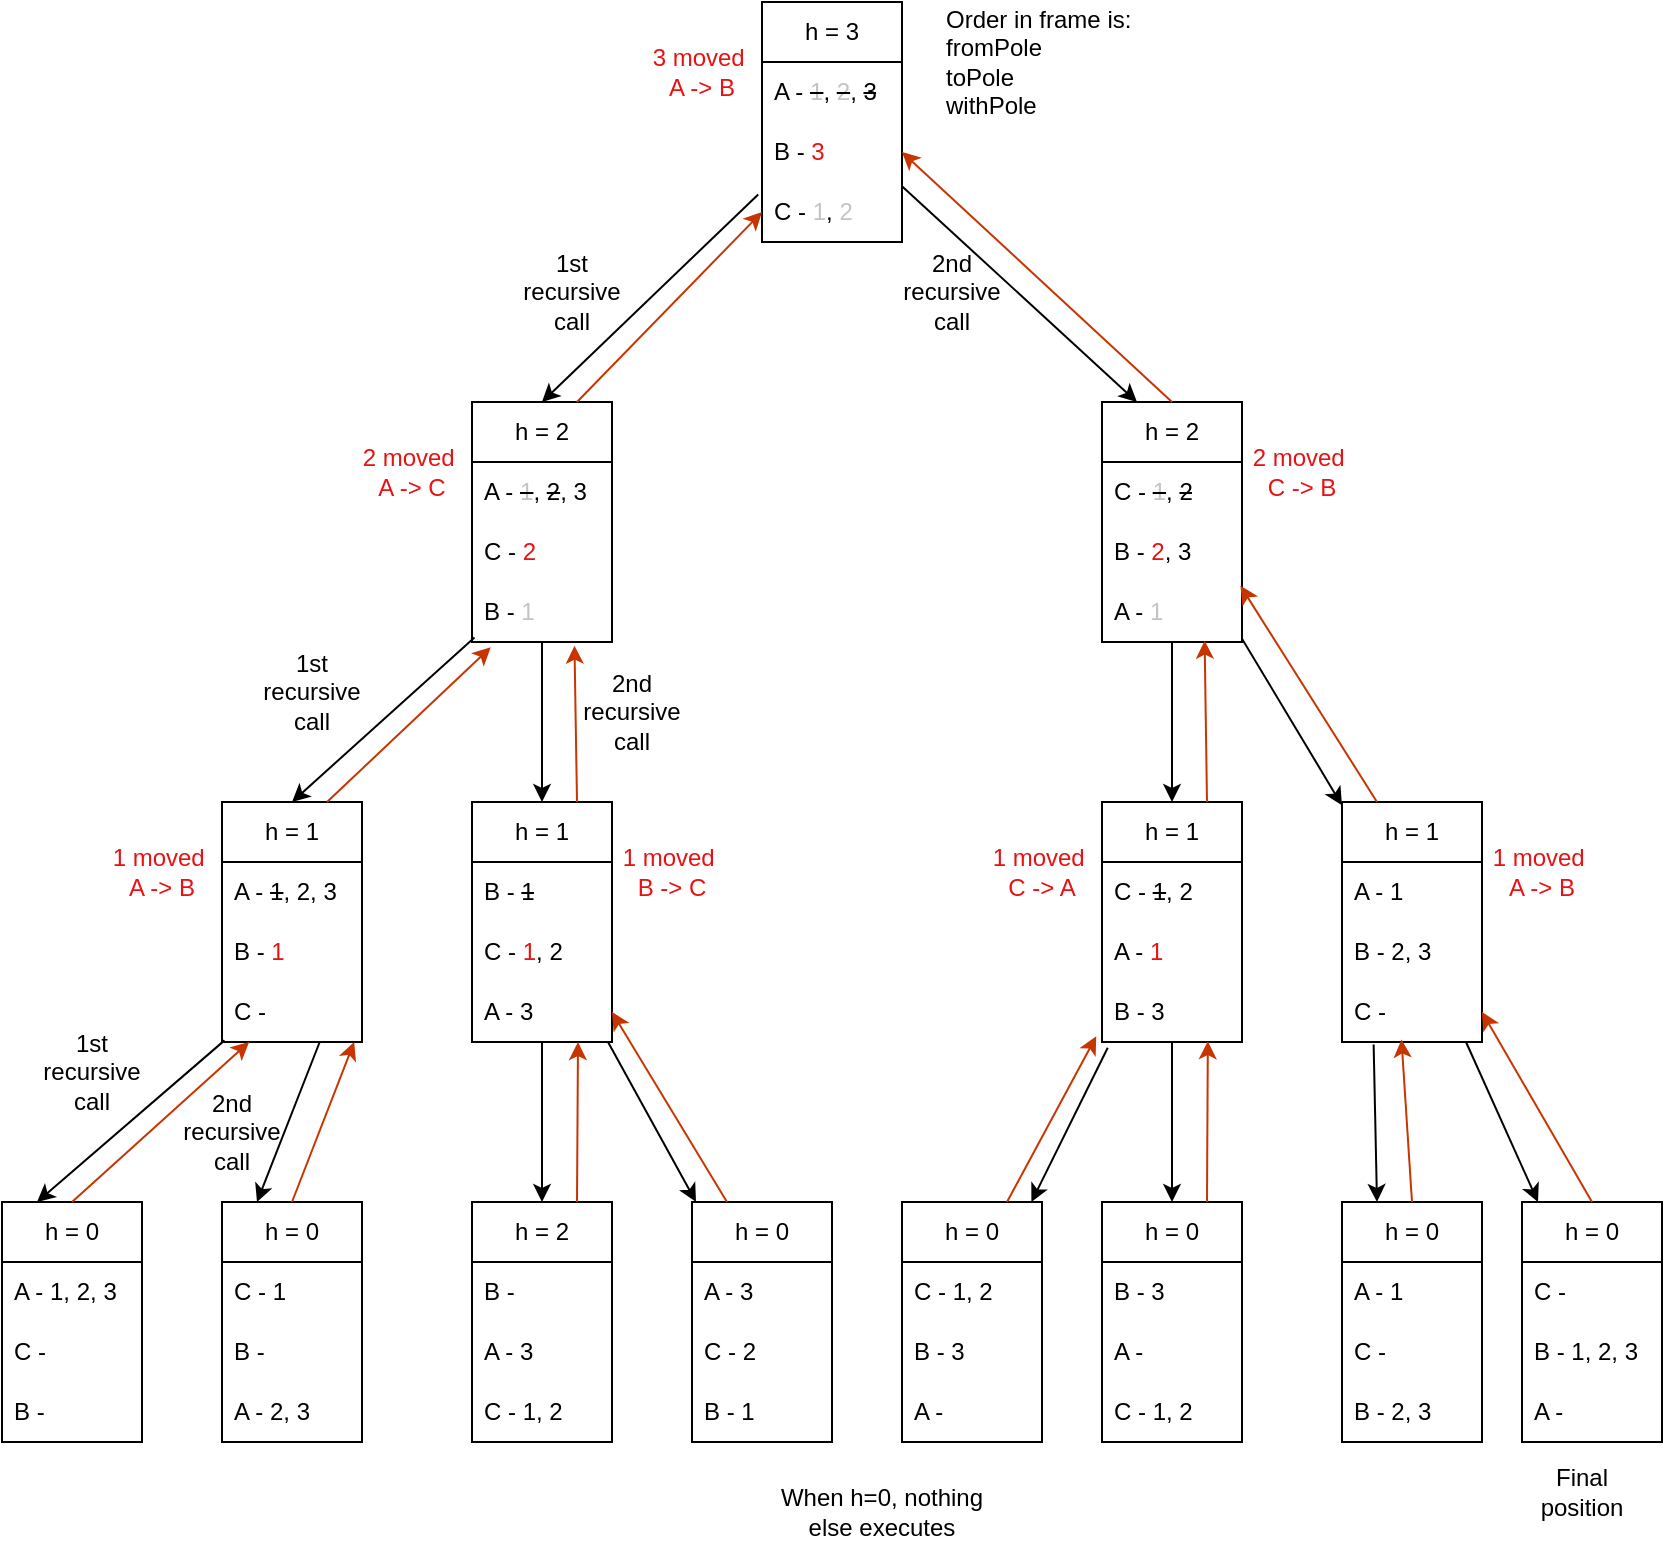 <mxfile>
    <diagram id="nG9erccGwj45zhFZ86Qq" name="Page-1">
        <mxGraphModel dx="1167" dy="241" grid="1" gridSize="10" guides="1" tooltips="1" connect="1" arrows="1" fold="1" page="1" pageScale="1" pageWidth="850" pageHeight="1100" math="0" shadow="0">
            <root>
                <mxCell id="0"/>
                <mxCell id="1" parent="0"/>
                <mxCell id="30" value="When h=0, nothing else executes" style="text;html=1;align=center;verticalAlign=middle;whiteSpace=wrap;rounded=0;" vertex="1" parent="1">
                    <mxGeometry x="390" y="780" width="120" height="30" as="geometry"/>
                </mxCell>
                <mxCell id="49" value="" style="edgeStyle=none;html=1;entryX=0.5;entryY=0;entryDx=0;entryDy=0;exitX=-0.027;exitY=0.207;exitDx=0;exitDy=0;exitPerimeter=0;" edge="1" parent="1" source="44" target="45">
                    <mxGeometry relative="1" as="geometry">
                        <mxPoint x="424.79" y="230.0" as="sourcePoint"/>
                        <mxPoint x="265" y="271.65" as="targetPoint"/>
                    </mxGeometry>
                </mxCell>
                <mxCell id="128" value="" style="edgeStyle=none;html=1;entryX=0.25;entryY=0;entryDx=0;entryDy=0;" edge="1" parent="1" source="41" target="124">
                    <mxGeometry relative="1" as="geometry"/>
                </mxCell>
                <mxCell id="41" value="h = 3" style="swimlane;fontStyle=0;childLayout=stackLayout;horizontal=1;startSize=30;horizontalStack=0;resizeParent=1;resizeParentMax=0;resizeLast=0;collapsible=1;marginBottom=0;whiteSpace=wrap;html=1;" vertex="1" parent="1">
                    <mxGeometry x="390" y="40" width="70" height="120" as="geometry"/>
                </mxCell>
                <mxCell id="42" value="A - &lt;strike&gt;&lt;font style=&quot;color: rgb(196, 196, 196);&quot;&gt;1&lt;/font&gt;&lt;/strike&gt;, &lt;strike&gt;&lt;font style=&quot;color: rgb(196, 196, 196);&quot;&gt;2&lt;/font&gt;&lt;/strike&gt;, &lt;strike&gt;3&lt;/strike&gt;" style="text;strokeColor=none;fillColor=none;align=left;verticalAlign=middle;spacingLeft=4;spacingRight=4;overflow=hidden;points=[[0,0.5],[1,0.5]];portConstraint=eastwest;rotatable=0;whiteSpace=wrap;html=1;" vertex="1" parent="41">
                    <mxGeometry y="30" width="70" height="30" as="geometry"/>
                </mxCell>
                <mxCell id="43" value="B - &lt;font style=&quot;color: rgb(232, 18, 18);&quot;&gt;3&lt;/font&gt;" style="text;strokeColor=none;fillColor=none;align=left;verticalAlign=middle;spacingLeft=4;spacingRight=4;overflow=hidden;points=[[0,0.5],[1,0.5]];portConstraint=eastwest;rotatable=0;whiteSpace=wrap;html=1;" vertex="1" parent="41">
                    <mxGeometry y="60" width="70" height="30" as="geometry"/>
                </mxCell>
                <mxCell id="44" value="C - &lt;font style=&quot;color: rgb(196, 196, 196);&quot;&gt;1&lt;/font&gt;, &lt;font style=&quot;color: rgb(196, 196, 196);&quot;&gt;2&lt;/font&gt;" style="text;strokeColor=none;fillColor=none;align=left;verticalAlign=middle;spacingLeft=4;spacingRight=4;overflow=hidden;points=[[0,0.5],[1,0.5]];portConstraint=eastwest;rotatable=0;whiteSpace=wrap;html=1;" vertex="1" parent="41">
                    <mxGeometry y="90" width="70" height="30" as="geometry"/>
                </mxCell>
                <mxCell id="55" value="" style="edgeStyle=none;html=1;exitX=0.018;exitY=0.925;exitDx=0;exitDy=0;entryX=0.5;entryY=0;entryDx=0;entryDy=0;exitPerimeter=0;" edge="1" parent="1" source="48" target="51">
                    <mxGeometry relative="1" as="geometry">
                        <mxPoint x="170" y="370" as="targetPoint"/>
                    </mxGeometry>
                </mxCell>
                <mxCell id="80" value="" style="edgeStyle=none;html=1;" edge="1" parent="1" source="45" target="76">
                    <mxGeometry relative="1" as="geometry"/>
                </mxCell>
                <mxCell id="45" value="h = 2" style="swimlane;fontStyle=0;childLayout=stackLayout;horizontal=1;startSize=30;horizontalStack=0;resizeParent=1;resizeParentMax=0;resizeLast=0;collapsible=1;marginBottom=0;whiteSpace=wrap;html=1;" vertex="1" parent="1">
                    <mxGeometry x="245" y="240" width="70" height="120" as="geometry"/>
                </mxCell>
                <mxCell id="46" value="A - &lt;strike&gt;&lt;font style=&quot;color: rgb(196, 196, 196);&quot;&gt;1&lt;/font&gt;&lt;/strike&gt;, &lt;strike&gt;2&lt;/strike&gt;, 3" style="text;strokeColor=none;fillColor=none;align=left;verticalAlign=middle;spacingLeft=4;spacingRight=4;overflow=hidden;points=[[0,0.5],[1,0.5]];portConstraint=eastwest;rotatable=0;whiteSpace=wrap;html=1;" vertex="1" parent="45">
                    <mxGeometry y="30" width="70" height="30" as="geometry"/>
                </mxCell>
                <mxCell id="47" value="C -&amp;nbsp;&lt;span style=&quot;color: rgb(232, 18, 18);&quot;&gt;2&lt;/span&gt;" style="text;strokeColor=none;fillColor=none;align=left;verticalAlign=middle;spacingLeft=4;spacingRight=4;overflow=hidden;points=[[0,0.5],[1,0.5]];portConstraint=eastwest;rotatable=0;whiteSpace=wrap;html=1;" vertex="1" parent="45">
                    <mxGeometry y="60" width="70" height="30" as="geometry"/>
                </mxCell>
                <mxCell id="48" value="B -&amp;nbsp;&lt;font style=&quot;color: rgb(232, 18, 18);&quot;&gt;&lt;span style=&quot;color: rgb(196, 196, 196);&quot;&gt;1&lt;/span&gt;&lt;/font&gt;" style="text;strokeColor=none;fillColor=none;align=left;verticalAlign=middle;spacingLeft=4;spacingRight=4;overflow=hidden;points=[[0,0.5],[1,0.5]];portConstraint=eastwest;rotatable=0;whiteSpace=wrap;html=1;" vertex="1" parent="45">
                    <mxGeometry y="90" width="70" height="30" as="geometry"/>
                </mxCell>
                <mxCell id="50" value="Order in frame is:&lt;br&gt;fromPole&lt;br&gt;toPole&lt;br&gt;withPole" style="text;html=1;align=left;verticalAlign=middle;whiteSpace=wrap;rounded=0;" vertex="1" parent="1">
                    <mxGeometry x="480" y="40" width="100" height="60" as="geometry"/>
                </mxCell>
                <mxCell id="60" value="" style="edgeStyle=none;html=1;entryX=0.25;entryY=0;entryDx=0;entryDy=0;exitX=0.018;exitY=0.973;exitDx=0;exitDy=0;exitPerimeter=0;" edge="1" parent="1" source="54" target="56">
                    <mxGeometry relative="1" as="geometry">
                        <mxPoint x="790" y="455" as="sourcePoint"/>
                        <mxPoint x="820" y="490" as="targetPoint"/>
                    </mxGeometry>
                </mxCell>
                <mxCell id="69" value="" style="edgeStyle=none;html=1;entryX=0.25;entryY=0;entryDx=0;entryDy=0;exitX=0.698;exitY=1;exitDx=0;exitDy=0;exitPerimeter=0;" edge="1" parent="1" source="54" target="65">
                    <mxGeometry relative="1" as="geometry">
                        <mxPoint x="140" y="490" as="sourcePoint"/>
                        <mxPoint x="680" y="540" as="targetPoint"/>
                    </mxGeometry>
                </mxCell>
                <mxCell id="51" value="h = 1" style="swimlane;fontStyle=0;childLayout=stackLayout;horizontal=1;startSize=30;horizontalStack=0;resizeParent=1;resizeParentMax=0;resizeLast=0;collapsible=1;marginBottom=0;whiteSpace=wrap;html=1;" vertex="1" parent="1">
                    <mxGeometry x="120" y="440" width="70" height="120" as="geometry"/>
                </mxCell>
                <mxCell id="52" value="A - &lt;strike&gt;&lt;font style=&quot;color: rgb(0, 0, 0);&quot;&gt;1&lt;/font&gt;&lt;/strike&gt;, 2, 3" style="text;strokeColor=none;fillColor=none;align=left;verticalAlign=middle;spacingLeft=4;spacingRight=4;overflow=hidden;points=[[0,0.5],[1,0.5]];portConstraint=eastwest;rotatable=0;whiteSpace=wrap;html=1;" vertex="1" parent="51">
                    <mxGeometry y="30" width="70" height="30" as="geometry"/>
                </mxCell>
                <mxCell id="53" value="B -&lt;font style=&quot;color: rgb(232, 18, 18);&quot;&gt; 1&lt;/font&gt;" style="text;strokeColor=none;fillColor=none;align=left;verticalAlign=middle;spacingLeft=4;spacingRight=4;overflow=hidden;points=[[0,0.5],[1,0.5]];portConstraint=eastwest;rotatable=0;whiteSpace=wrap;html=1;" vertex="1" parent="51">
                    <mxGeometry y="60" width="70" height="30" as="geometry"/>
                </mxCell>
                <mxCell id="54" value="C -&amp;nbsp;" style="text;strokeColor=none;fillColor=none;align=left;verticalAlign=middle;spacingLeft=4;spacingRight=4;overflow=hidden;points=[[0,0.5],[1,0.5]];portConstraint=eastwest;rotatable=0;whiteSpace=wrap;html=1;" vertex="1" parent="51">
                    <mxGeometry y="90" width="70" height="30" as="geometry"/>
                </mxCell>
                <mxCell id="56" value="h = 0" style="swimlane;fontStyle=0;childLayout=stackLayout;horizontal=1;startSize=30;horizontalStack=0;resizeParent=1;resizeParentMax=0;resizeLast=0;collapsible=1;marginBottom=0;whiteSpace=wrap;html=1;" vertex="1" parent="1">
                    <mxGeometry x="10" y="640" width="70" height="120" as="geometry"/>
                </mxCell>
                <mxCell id="57" value="A - 1, 2, 3" style="text;strokeColor=none;fillColor=none;align=left;verticalAlign=middle;spacingLeft=4;spacingRight=4;overflow=hidden;points=[[0,0.5],[1,0.5]];portConstraint=eastwest;rotatable=0;whiteSpace=wrap;html=1;" vertex="1" parent="56">
                    <mxGeometry y="30" width="70" height="30" as="geometry"/>
                </mxCell>
                <mxCell id="58" value="C -&amp;nbsp;" style="text;strokeColor=none;fillColor=none;align=left;verticalAlign=middle;spacingLeft=4;spacingRight=4;overflow=hidden;points=[[0,0.5],[1,0.5]];portConstraint=eastwest;rotatable=0;whiteSpace=wrap;html=1;" vertex="1" parent="56">
                    <mxGeometry y="60" width="70" height="30" as="geometry"/>
                </mxCell>
                <mxCell id="59" value="B -&amp;nbsp;" style="text;strokeColor=none;fillColor=none;align=left;verticalAlign=middle;spacingLeft=4;spacingRight=4;overflow=hidden;points=[[0,0.5],[1,0.5]];portConstraint=eastwest;rotatable=0;whiteSpace=wrap;html=1;" vertex="1" parent="56">
                    <mxGeometry y="90" width="70" height="30" as="geometry"/>
                </mxCell>
                <mxCell id="61" value="" style="endArrow=classic;html=1;exitX=0.5;exitY=0;exitDx=0;exitDy=0;entryX=0.194;entryY=1;entryDx=0;entryDy=0;fillColor=#fa6800;strokeColor=#C73500;entryPerimeter=0;" edge="1" parent="1" source="56" target="54">
                    <mxGeometry width="50" height="50" relative="1" as="geometry">
                        <mxPoint x="600" y="510" as="sourcePoint"/>
                        <mxPoint x="650" y="460" as="targetPoint"/>
                    </mxGeometry>
                </mxCell>
                <mxCell id="63" value="1st recursive call" style="text;html=1;align=center;verticalAlign=middle;whiteSpace=wrap;rounded=0;" vertex="1" parent="1">
                    <mxGeometry x="20" y="560" width="70" height="30" as="geometry"/>
                </mxCell>
                <mxCell id="65" value="h = 0" style="swimlane;fontStyle=0;childLayout=stackLayout;horizontal=1;startSize=30;horizontalStack=0;resizeParent=1;resizeParentMax=0;resizeLast=0;collapsible=1;marginBottom=0;whiteSpace=wrap;html=1;" vertex="1" parent="1">
                    <mxGeometry x="120" y="640" width="70" height="120" as="geometry"/>
                </mxCell>
                <mxCell id="66" value="&lt;span style=&quot;color: rgb(0, 0, 0);&quot;&gt;C - 1&lt;/span&gt;" style="text;strokeColor=none;fillColor=none;align=left;verticalAlign=middle;spacingLeft=4;spacingRight=4;overflow=hidden;points=[[0,0.5],[1,0.5]];portConstraint=eastwest;rotatable=0;whiteSpace=wrap;html=1;" vertex="1" parent="65">
                    <mxGeometry y="30" width="70" height="30" as="geometry"/>
                </mxCell>
                <mxCell id="67" value="B -&amp;nbsp;" style="text;strokeColor=none;fillColor=none;align=left;verticalAlign=middle;spacingLeft=4;spacingRight=4;overflow=hidden;points=[[0,0.5],[1,0.5]];portConstraint=eastwest;rotatable=0;whiteSpace=wrap;html=1;" vertex="1" parent="65">
                    <mxGeometry y="60" width="70" height="30" as="geometry"/>
                </mxCell>
                <mxCell id="68" value="&lt;span style=&quot;color: rgb(0, 0, 0);&quot;&gt;A - 2, 3&lt;/span&gt;" style="text;strokeColor=none;fillColor=none;align=left;verticalAlign=middle;spacingLeft=4;spacingRight=4;overflow=hidden;points=[[0,0.5],[1,0.5]];portConstraint=eastwest;rotatable=0;whiteSpace=wrap;html=1;" vertex="1" parent="65">
                    <mxGeometry y="90" width="70" height="30" as="geometry"/>
                </mxCell>
                <mxCell id="70" value="2nd recursive call" style="text;html=1;align=center;verticalAlign=middle;whiteSpace=wrap;rounded=0;" vertex="1" parent="1">
                    <mxGeometry x="90" y="590" width="70" height="30" as="geometry"/>
                </mxCell>
                <mxCell id="73" value="" style="endArrow=classic;html=1;exitX=0.5;exitY=0;exitDx=0;exitDy=0;fillColor=#fa6800;strokeColor=#C73500;entryX=0.944;entryY=1;entryDx=0;entryDy=0;entryPerimeter=0;" edge="1" parent="1" source="65" target="54">
                    <mxGeometry width="50" height="50" relative="1" as="geometry">
                        <mxPoint x="705" y="540" as="sourcePoint"/>
                        <mxPoint x="685" y="490" as="targetPoint"/>
                    </mxGeometry>
                </mxCell>
                <mxCell id="88" value="" style="edgeStyle=none;html=1;" edge="1" parent="1" source="76" target="84">
                    <mxGeometry relative="1" as="geometry"/>
                </mxCell>
                <mxCell id="96" value="" style="edgeStyle=none;html=1;" edge="1" parent="1" source="76" target="92">
                    <mxGeometry relative="1" as="geometry"/>
                </mxCell>
                <mxCell id="76" value="h = 1" style="swimlane;fontStyle=0;childLayout=stackLayout;horizontal=1;startSize=30;horizontalStack=0;resizeParent=1;resizeParentMax=0;resizeLast=0;collapsible=1;marginBottom=0;whiteSpace=wrap;html=1;" vertex="1" parent="1">
                    <mxGeometry x="245" y="440" width="70" height="120" as="geometry"/>
                </mxCell>
                <mxCell id="77" value="B - &lt;strike&gt;1&lt;/strike&gt;" style="text;strokeColor=none;fillColor=none;align=left;verticalAlign=middle;spacingLeft=4;spacingRight=4;overflow=hidden;points=[[0,0.5],[1,0.5]];portConstraint=eastwest;rotatable=0;whiteSpace=wrap;html=1;" vertex="1" parent="76">
                    <mxGeometry y="30" width="70" height="30" as="geometry"/>
                </mxCell>
                <mxCell id="78" value="C - &lt;font style=&quot;color: rgb(232, 18, 18);&quot;&gt;1&lt;/font&gt;, 2" style="text;strokeColor=none;fillColor=none;align=left;verticalAlign=middle;spacingLeft=4;spacingRight=4;overflow=hidden;points=[[0,0.5],[1,0.5]];portConstraint=eastwest;rotatable=0;whiteSpace=wrap;html=1;" vertex="1" parent="76">
                    <mxGeometry y="60" width="70" height="30" as="geometry"/>
                </mxCell>
                <mxCell id="79" value="A - 3" style="text;strokeColor=none;fillColor=none;align=left;verticalAlign=middle;spacingLeft=4;spacingRight=4;overflow=hidden;points=[[0,0.5],[1,0.5]];portConstraint=eastwest;rotatable=0;whiteSpace=wrap;html=1;" vertex="1" parent="76">
                    <mxGeometry y="90" width="70" height="30" as="geometry"/>
                </mxCell>
                <mxCell id="82" value="" style="endArrow=classic;html=1;exitX=0.75;exitY=0;exitDx=0;exitDy=0;fillColor=#fa6800;strokeColor=#C73500;entryX=0.134;entryY=1.089;entryDx=0;entryDy=0;entryPerimeter=0;" edge="1" parent="1" source="51" target="48">
                    <mxGeometry width="50" height="50" relative="1" as="geometry">
                        <mxPoint x="164.55" y="410" as="sourcePoint"/>
                        <mxPoint x="225.44" y="343.75" as="targetPoint"/>
                    </mxGeometry>
                </mxCell>
                <mxCell id="83" value="2 moved&amp;nbsp; A -&amp;gt; C" style="text;html=1;align=center;verticalAlign=middle;whiteSpace=wrap;rounded=0;fontColor=light-dark(#E81212,#EDEDED);" vertex="1" parent="1">
                    <mxGeometry x="185" y="260" width="60" height="30" as="geometry"/>
                </mxCell>
                <mxCell id="84" value="h = 0" style="swimlane;fontStyle=0;childLayout=stackLayout;horizontal=1;startSize=30;horizontalStack=0;resizeParent=1;resizeParentMax=0;resizeLast=0;collapsible=1;marginBottom=0;whiteSpace=wrap;html=1;" vertex="1" parent="1">
                    <mxGeometry x="355" y="640" width="70" height="120" as="geometry"/>
                </mxCell>
                <mxCell id="85" value="&lt;span style=&quot;color: rgb(0, 0, 0);&quot;&gt;A - 3&lt;/span&gt;" style="text;strokeColor=none;fillColor=none;align=left;verticalAlign=middle;spacingLeft=4;spacingRight=4;overflow=hidden;points=[[0,0.5],[1,0.5]];portConstraint=eastwest;rotatable=0;whiteSpace=wrap;html=1;" vertex="1" parent="84">
                    <mxGeometry y="30" width="70" height="30" as="geometry"/>
                </mxCell>
                <mxCell id="86" value="C - 2" style="text;strokeColor=none;fillColor=none;align=left;verticalAlign=middle;spacingLeft=4;spacingRight=4;overflow=hidden;points=[[0,0.5],[1,0.5]];portConstraint=eastwest;rotatable=0;whiteSpace=wrap;html=1;" vertex="1" parent="84">
                    <mxGeometry y="60" width="70" height="30" as="geometry"/>
                </mxCell>
                <mxCell id="87" value="B - 1" style="text;strokeColor=none;fillColor=none;align=left;verticalAlign=middle;spacingLeft=4;spacingRight=4;overflow=hidden;points=[[0,0.5],[1,0.5]];portConstraint=eastwest;rotatable=0;whiteSpace=wrap;html=1;" vertex="1" parent="84">
                    <mxGeometry y="90" width="70" height="30" as="geometry"/>
                </mxCell>
                <mxCell id="89" value="" style="endArrow=classic;html=1;fillColor=#fa6800;strokeColor=#C73500;exitX=0.25;exitY=0;exitDx=0;exitDy=0;entryX=1;entryY=0.5;entryDx=0;entryDy=0;" edge="1" parent="1" source="84" target="79">
                    <mxGeometry width="50" height="50" relative="1" as="geometry">
                        <mxPoint x="580" y="540" as="sourcePoint"/>
                        <mxPoint x="373" y="550" as="targetPoint"/>
                    </mxGeometry>
                </mxCell>
                <mxCell id="92" value="h = 2" style="swimlane;fontStyle=0;childLayout=stackLayout;horizontal=1;startSize=30;horizontalStack=0;resizeParent=1;resizeParentMax=0;resizeLast=0;collapsible=1;marginBottom=0;whiteSpace=wrap;html=1;" vertex="1" parent="1">
                    <mxGeometry x="245" y="640" width="70" height="120" as="geometry"/>
                </mxCell>
                <mxCell id="93" value="B -&amp;nbsp;" style="text;strokeColor=none;fillColor=none;align=left;verticalAlign=middle;spacingLeft=4;spacingRight=4;overflow=hidden;points=[[0,0.5],[1,0.5]];portConstraint=eastwest;rotatable=0;whiteSpace=wrap;html=1;" vertex="1" parent="92">
                    <mxGeometry y="30" width="70" height="30" as="geometry"/>
                </mxCell>
                <mxCell id="94" value="&lt;span style=&quot;color: rgb(0, 0, 0);&quot;&gt;A -&lt;/span&gt;&lt;span style=&quot;color: rgb(0, 0, 0);&quot;&gt;&amp;nbsp;3&lt;/span&gt;" style="text;strokeColor=none;fillColor=none;align=left;verticalAlign=middle;spacingLeft=4;spacingRight=4;overflow=hidden;points=[[0,0.5],[1,0.5]];portConstraint=eastwest;rotatable=0;whiteSpace=wrap;html=1;" vertex="1" parent="92">
                    <mxGeometry y="60" width="70" height="30" as="geometry"/>
                </mxCell>
                <mxCell id="95" value="C - 1, 2" style="text;strokeColor=none;fillColor=none;align=left;verticalAlign=middle;spacingLeft=4;spacingRight=4;overflow=hidden;points=[[0,0.5],[1,0.5]];portConstraint=eastwest;rotatable=0;whiteSpace=wrap;html=1;" vertex="1" parent="92">
                    <mxGeometry y="90" width="70" height="30" as="geometry"/>
                </mxCell>
                <mxCell id="97" value="" style="endArrow=classic;html=1;fillColor=#fa6800;strokeColor=#C73500;exitX=0.75;exitY=0;exitDx=0;exitDy=0;" edge="1" parent="1" source="92">
                    <mxGeometry width="50" height="50" relative="1" as="geometry">
                        <mxPoint x="590" y="550" as="sourcePoint"/>
                        <mxPoint x="298" y="560" as="targetPoint"/>
                    </mxGeometry>
                </mxCell>
                <mxCell id="98" value="" style="endArrow=classic;html=1;exitX=0.75;exitY=0;exitDx=0;exitDy=0;fillColor=#fa6800;strokeColor=#C73500;entryX=0;entryY=0.5;entryDx=0;entryDy=0;" edge="1" parent="1" source="45" target="44">
                    <mxGeometry width="50" height="50" relative="1" as="geometry">
                        <mxPoint x="400" y="243.04" as="sourcePoint"/>
                        <mxPoint x="523.55" y="180.0" as="targetPoint"/>
                    </mxGeometry>
                </mxCell>
                <mxCell id="104" value="1 moved&amp;nbsp; B -&amp;gt; C" style="text;html=1;align=center;verticalAlign=middle;whiteSpace=wrap;rounded=0;fontColor=light-dark(#E81212,#EDEDED);" vertex="1" parent="1">
                    <mxGeometry x="315" y="460" width="60" height="30" as="geometry"/>
                </mxCell>
                <mxCell id="105" value="1 moved&amp;nbsp; A -&amp;gt; B" style="text;html=1;align=center;verticalAlign=middle;whiteSpace=wrap;rounded=0;fontColor=light-dark(#E81212,#EDEDED);" vertex="1" parent="1">
                    <mxGeometry x="60" y="460" width="60" height="30" as="geometry"/>
                </mxCell>
                <mxCell id="112" value="3 moved&amp;nbsp; A -&amp;gt; B" style="text;html=1;align=center;verticalAlign=middle;whiteSpace=wrap;rounded=0;fontColor=light-dark(#E81212,#EDEDED);" vertex="1" parent="1">
                    <mxGeometry x="330" y="60" width="60" height="30" as="geometry"/>
                </mxCell>
                <mxCell id="117" value="" style="endArrow=classic;html=1;exitX=0.75;exitY=0;exitDx=0;exitDy=0;fillColor=#fa6800;strokeColor=#C73500;entryX=0.732;entryY=1.062;entryDx=0;entryDy=0;entryPerimeter=0;" edge="1" parent="1" source="76" target="48">
                    <mxGeometry width="50" height="50" relative="1" as="geometry">
                        <mxPoint x="250" y="450" as="sourcePoint"/>
                        <mxPoint x="278" y="368" as="targetPoint"/>
                    </mxGeometry>
                </mxCell>
                <mxCell id="133" value="" style="edgeStyle=none;html=1;" edge="1" parent="1" source="124" target="129">
                    <mxGeometry relative="1" as="geometry"/>
                </mxCell>
                <mxCell id="162" value="" style="edgeStyle=none;html=1;" edge="1" parent="1" source="124" target="158">
                    <mxGeometry relative="1" as="geometry"/>
                </mxCell>
                <mxCell id="124" value="h = 2" style="swimlane;fontStyle=0;childLayout=stackLayout;horizontal=1;startSize=30;horizontalStack=0;resizeParent=1;resizeParentMax=0;resizeLast=0;collapsible=1;marginBottom=0;whiteSpace=wrap;html=1;" vertex="1" parent="1">
                    <mxGeometry x="560" y="240" width="70" height="120" as="geometry"/>
                </mxCell>
                <mxCell id="125" value="C - &lt;strike&gt;&lt;font style=&quot;color: rgb(196, 196, 196);&quot;&gt;1&lt;/font&gt;&lt;/strike&gt;, &lt;strike&gt;2&lt;/strike&gt;" style="text;strokeColor=none;fillColor=none;align=left;verticalAlign=middle;spacingLeft=4;spacingRight=4;overflow=hidden;points=[[0,0.5],[1,0.5]];portConstraint=eastwest;rotatable=0;whiteSpace=wrap;html=1;" vertex="1" parent="124">
                    <mxGeometry y="30" width="70" height="30" as="geometry"/>
                </mxCell>
                <mxCell id="126" value="B - &lt;font style=&quot;color: rgb(232, 18, 18);&quot;&gt;2&lt;/font&gt;, 3" style="text;strokeColor=none;fillColor=none;align=left;verticalAlign=middle;spacingLeft=4;spacingRight=4;overflow=hidden;points=[[0,0.5],[1,0.5]];portConstraint=eastwest;rotatable=0;whiteSpace=wrap;html=1;" vertex="1" parent="124">
                    <mxGeometry y="60" width="70" height="30" as="geometry"/>
                </mxCell>
                <mxCell id="127" value="A - &lt;font style=&quot;color: rgb(196, 196, 196);&quot;&gt;1&lt;/font&gt;" style="text;strokeColor=none;fillColor=none;align=left;verticalAlign=middle;spacingLeft=4;spacingRight=4;overflow=hidden;points=[[0,0.5],[1,0.5]];portConstraint=eastwest;rotatable=0;whiteSpace=wrap;html=1;" vertex="1" parent="124">
                    <mxGeometry y="90" width="70" height="30" as="geometry"/>
                </mxCell>
                <mxCell id="145" value="" style="edgeStyle=none;html=1;exitX=0.041;exitY=1.096;exitDx=0;exitDy=0;exitPerimeter=0;" edge="1" parent="1" source="132" target="141">
                    <mxGeometry relative="1" as="geometry">
                        <mxPoint x="495" y="560" as="sourcePoint"/>
                    </mxGeometry>
                </mxCell>
                <mxCell id="151" value="" style="edgeStyle=none;html=1;" edge="1" parent="1" source="129" target="147">
                    <mxGeometry relative="1" as="geometry"/>
                </mxCell>
                <mxCell id="129" value="h = 1" style="swimlane;fontStyle=0;childLayout=stackLayout;horizontal=1;startSize=30;horizontalStack=0;resizeParent=1;resizeParentMax=0;resizeLast=0;collapsible=1;marginBottom=0;whiteSpace=wrap;html=1;" vertex="1" parent="1">
                    <mxGeometry x="560" y="440" width="70" height="120" as="geometry"/>
                </mxCell>
                <mxCell id="130" value="&lt;span style=&quot;color: rgb(0, 0, 0);&quot;&gt;C - &lt;strike&gt;1&lt;/strike&gt;, 2&lt;/span&gt;" style="text;strokeColor=none;fillColor=none;align=left;verticalAlign=middle;spacingLeft=4;spacingRight=4;overflow=hidden;points=[[0,0.5],[1,0.5]];portConstraint=eastwest;rotatable=0;whiteSpace=wrap;html=1;" vertex="1" parent="129">
                    <mxGeometry y="30" width="70" height="30" as="geometry"/>
                </mxCell>
                <mxCell id="131" value="A - &lt;font style=&quot;color: rgb(232, 18, 18);&quot;&gt;1&lt;/font&gt;" style="text;strokeColor=none;fillColor=none;align=left;verticalAlign=middle;spacingLeft=4;spacingRight=4;overflow=hidden;points=[[0,0.5],[1,0.5]];portConstraint=eastwest;rotatable=0;whiteSpace=wrap;html=1;" vertex="1" parent="129">
                    <mxGeometry y="60" width="70" height="30" as="geometry"/>
                </mxCell>
                <mxCell id="132" value="B - 3" style="text;strokeColor=none;fillColor=none;align=left;verticalAlign=middle;spacingLeft=4;spacingRight=4;overflow=hidden;points=[[0,0.5],[1,0.5]];portConstraint=eastwest;rotatable=0;whiteSpace=wrap;html=1;" vertex="1" parent="129">
                    <mxGeometry y="90" width="70" height="30" as="geometry"/>
                </mxCell>
                <mxCell id="134" value="1st recursive call" style="text;html=1;align=center;verticalAlign=middle;whiteSpace=wrap;rounded=0;" vertex="1" parent="1">
                    <mxGeometry x="130" y="370" width="70" height="30" as="geometry"/>
                </mxCell>
                <mxCell id="136" value="2nd recursive call" style="text;html=1;align=center;verticalAlign=middle;whiteSpace=wrap;rounded=0;" vertex="1" parent="1">
                    <mxGeometry x="290" y="380" width="70" height="30" as="geometry"/>
                </mxCell>
                <mxCell id="137" value="2nd recursive call" style="text;html=1;align=center;verticalAlign=middle;whiteSpace=wrap;rounded=0;" vertex="1" parent="1">
                    <mxGeometry x="450" y="170" width="70" height="30" as="geometry"/>
                </mxCell>
                <mxCell id="138" value="1st recursive call" style="text;html=1;align=center;verticalAlign=middle;whiteSpace=wrap;rounded=0;" vertex="1" parent="1">
                    <mxGeometry x="260" y="170" width="70" height="30" as="geometry"/>
                </mxCell>
                <mxCell id="141" value="h = 0" style="swimlane;fontStyle=0;childLayout=stackLayout;horizontal=1;startSize=30;horizontalStack=0;resizeParent=1;resizeParentMax=0;resizeLast=0;collapsible=1;marginBottom=0;whiteSpace=wrap;html=1;" vertex="1" parent="1">
                    <mxGeometry x="460" y="640" width="70" height="120" as="geometry"/>
                </mxCell>
                <mxCell id="142" value="&lt;span style=&quot;color: rgb(0, 0, 0);&quot;&gt;C - 1, 2&lt;/span&gt;" style="text;strokeColor=none;fillColor=none;align=left;verticalAlign=middle;spacingLeft=4;spacingRight=4;overflow=hidden;points=[[0,0.5],[1,0.5]];portConstraint=eastwest;rotatable=0;whiteSpace=wrap;html=1;" vertex="1" parent="141">
                    <mxGeometry y="30" width="70" height="30" as="geometry"/>
                </mxCell>
                <mxCell id="143" value="B - 3" style="text;strokeColor=none;fillColor=none;align=left;verticalAlign=middle;spacingLeft=4;spacingRight=4;overflow=hidden;points=[[0,0.5],[1,0.5]];portConstraint=eastwest;rotatable=0;whiteSpace=wrap;html=1;" vertex="1" parent="141">
                    <mxGeometry y="60" width="70" height="30" as="geometry"/>
                </mxCell>
                <mxCell id="144" value="A -&amp;nbsp;" style="text;strokeColor=none;fillColor=none;align=left;verticalAlign=middle;spacingLeft=4;spacingRight=4;overflow=hidden;points=[[0,0.5],[1,0.5]];portConstraint=eastwest;rotatable=0;whiteSpace=wrap;html=1;" vertex="1" parent="141">
                    <mxGeometry y="90" width="70" height="30" as="geometry"/>
                </mxCell>
                <mxCell id="146" value="" style="endArrow=classic;html=1;fillColor=#fa6800;strokeColor=#C73500;exitX=0.75;exitY=0;exitDx=0;exitDy=0;entryX=-0.041;entryY=0.904;entryDx=0;entryDy=0;entryPerimeter=0;" edge="1" parent="1" source="141" target="132">
                    <mxGeometry width="50" height="50" relative="1" as="geometry">
                        <mxPoint x="383" y="650" as="sourcePoint"/>
                        <mxPoint x="500" y="540" as="targetPoint"/>
                    </mxGeometry>
                </mxCell>
                <mxCell id="147" value="h = 0" style="swimlane;fontStyle=0;childLayout=stackLayout;horizontal=1;startSize=30;horizontalStack=0;resizeParent=1;resizeParentMax=0;resizeLast=0;collapsible=1;marginBottom=0;whiteSpace=wrap;html=1;" vertex="1" parent="1">
                    <mxGeometry x="560" y="640" width="70" height="120" as="geometry"/>
                </mxCell>
                <mxCell id="148" value="&lt;span style=&quot;color: rgb(0, 0, 0);&quot;&gt;B - 3&lt;/span&gt;" style="text;strokeColor=none;fillColor=none;align=left;verticalAlign=middle;spacingLeft=4;spacingRight=4;overflow=hidden;points=[[0,0.5],[1,0.5]];portConstraint=eastwest;rotatable=0;whiteSpace=wrap;html=1;" vertex="1" parent="147">
                    <mxGeometry y="30" width="70" height="30" as="geometry"/>
                </mxCell>
                <mxCell id="149" value="A -&amp;nbsp;" style="text;strokeColor=none;fillColor=none;align=left;verticalAlign=middle;spacingLeft=4;spacingRight=4;overflow=hidden;points=[[0,0.5],[1,0.5]];portConstraint=eastwest;rotatable=0;whiteSpace=wrap;html=1;" vertex="1" parent="147">
                    <mxGeometry y="60" width="70" height="30" as="geometry"/>
                </mxCell>
                <mxCell id="150" value="C - 1, 2" style="text;strokeColor=none;fillColor=none;align=left;verticalAlign=middle;spacingLeft=4;spacingRight=4;overflow=hidden;points=[[0,0.5],[1,0.5]];portConstraint=eastwest;rotatable=0;whiteSpace=wrap;html=1;" vertex="1" parent="147">
                    <mxGeometry y="90" width="70" height="30" as="geometry"/>
                </mxCell>
                <mxCell id="152" value="1 moved&amp;nbsp; C -&amp;gt; A" style="text;html=1;align=center;verticalAlign=middle;whiteSpace=wrap;rounded=0;fontColor=light-dark(#E81212,#EDEDED);" vertex="1" parent="1">
                    <mxGeometry x="500" y="460" width="60" height="30" as="geometry"/>
                </mxCell>
                <mxCell id="154" value="" style="endArrow=classic;html=1;fillColor=#fa6800;strokeColor=#C73500;exitX=0.75;exitY=0;exitDx=0;exitDy=0;entryX=0.756;entryY=0.986;entryDx=0;entryDy=0;entryPerimeter=0;" edge="1" parent="1" source="147" target="132">
                    <mxGeometry width="50" height="50" relative="1" as="geometry">
                        <mxPoint x="523" y="650" as="sourcePoint"/>
                        <mxPoint x="720" y="620" as="targetPoint"/>
                    </mxGeometry>
                </mxCell>
                <mxCell id="155" value="" style="endArrow=classic;html=1;fillColor=#fa6800;strokeColor=#C73500;exitX=0.75;exitY=0;exitDx=0;exitDy=0;entryX=0.733;entryY=0.979;entryDx=0;entryDy=0;entryPerimeter=0;" edge="1" parent="1" source="129" target="127">
                    <mxGeometry width="50" height="50" relative="1" as="geometry">
                        <mxPoint x="670" y="400" as="sourcePoint"/>
                        <mxPoint x="650" y="410" as="targetPoint"/>
                    </mxGeometry>
                </mxCell>
                <mxCell id="167" value="" style="edgeStyle=none;html=1;" edge="1" parent="1" source="158" target="163">
                    <mxGeometry relative="1" as="geometry"/>
                </mxCell>
                <mxCell id="172" value="" style="edgeStyle=none;html=1;exitX=0.226;exitY=1.041;exitDx=0;exitDy=0;exitPerimeter=0;entryX=0.25;entryY=0;entryDx=0;entryDy=0;" edge="1" parent="1" source="161" target="168">
                    <mxGeometry relative="1" as="geometry"/>
                </mxCell>
                <mxCell id="158" value="h = 1" style="swimlane;fontStyle=0;childLayout=stackLayout;horizontal=1;startSize=30;horizontalStack=0;resizeParent=1;resizeParentMax=0;resizeLast=0;collapsible=1;marginBottom=0;whiteSpace=wrap;html=1;" vertex="1" parent="1">
                    <mxGeometry x="680" y="440" width="70" height="120" as="geometry"/>
                </mxCell>
                <mxCell id="159" value="A - 1" style="text;strokeColor=none;fillColor=none;align=left;verticalAlign=middle;spacingLeft=4;spacingRight=4;overflow=hidden;points=[[0,0.5],[1,0.5]];portConstraint=eastwest;rotatable=0;whiteSpace=wrap;html=1;" vertex="1" parent="158">
                    <mxGeometry y="30" width="70" height="30" as="geometry"/>
                </mxCell>
                <mxCell id="160" value="B - 2, 3" style="text;strokeColor=none;fillColor=none;align=left;verticalAlign=middle;spacingLeft=4;spacingRight=4;overflow=hidden;points=[[0,0.5],[1,0.5]];portConstraint=eastwest;rotatable=0;whiteSpace=wrap;html=1;" vertex="1" parent="158">
                    <mxGeometry y="60" width="70" height="30" as="geometry"/>
                </mxCell>
                <mxCell id="161" value="C -&amp;nbsp;" style="text;strokeColor=none;fillColor=none;align=left;verticalAlign=middle;spacingLeft=4;spacingRight=4;overflow=hidden;points=[[0,0.5],[1,0.5]];portConstraint=eastwest;rotatable=0;whiteSpace=wrap;html=1;" vertex="1" parent="158">
                    <mxGeometry y="90" width="70" height="30" as="geometry"/>
                </mxCell>
                <mxCell id="163" value="h = 0" style="swimlane;fontStyle=0;childLayout=stackLayout;horizontal=1;startSize=30;horizontalStack=0;resizeParent=1;resizeParentMax=0;resizeLast=0;collapsible=1;marginBottom=0;whiteSpace=wrap;html=1;" vertex="1" parent="1">
                    <mxGeometry x="770" y="640" width="70" height="120" as="geometry"/>
                </mxCell>
                <mxCell id="164" value="C -&amp;nbsp;" style="text;strokeColor=none;fillColor=none;align=left;verticalAlign=middle;spacingLeft=4;spacingRight=4;overflow=hidden;points=[[0,0.5],[1,0.5]];portConstraint=eastwest;rotatable=0;whiteSpace=wrap;html=1;" vertex="1" parent="163">
                    <mxGeometry y="30" width="70" height="30" as="geometry"/>
                </mxCell>
                <mxCell id="165" value="&lt;span style=&quot;color: rgb(0, 0, 0);&quot;&gt;B - 1, 2, 3&lt;/span&gt;" style="text;strokeColor=none;fillColor=none;align=left;verticalAlign=middle;spacingLeft=4;spacingRight=4;overflow=hidden;points=[[0,0.5],[1,0.5]];portConstraint=eastwest;rotatable=0;whiteSpace=wrap;html=1;" vertex="1" parent="163">
                    <mxGeometry y="60" width="70" height="30" as="geometry"/>
                </mxCell>
                <mxCell id="166" value="A -&amp;nbsp;" style="text;strokeColor=none;fillColor=none;align=left;verticalAlign=middle;spacingLeft=4;spacingRight=4;overflow=hidden;points=[[0,0.5],[1,0.5]];portConstraint=eastwest;rotatable=0;whiteSpace=wrap;html=1;" vertex="1" parent="163">
                    <mxGeometry y="90" width="70" height="30" as="geometry"/>
                </mxCell>
                <mxCell id="168" value="h = 0" style="swimlane;fontStyle=0;childLayout=stackLayout;horizontal=1;startSize=30;horizontalStack=0;resizeParent=1;resizeParentMax=0;resizeLast=0;collapsible=1;marginBottom=0;whiteSpace=wrap;html=1;" vertex="1" parent="1">
                    <mxGeometry x="680" y="640" width="70" height="120" as="geometry"/>
                </mxCell>
                <mxCell id="169" value="A - 1" style="text;strokeColor=none;fillColor=none;align=left;verticalAlign=middle;spacingLeft=4;spacingRight=4;overflow=hidden;points=[[0,0.5],[1,0.5]];portConstraint=eastwest;rotatable=0;whiteSpace=wrap;html=1;" vertex="1" parent="168">
                    <mxGeometry y="30" width="70" height="30" as="geometry"/>
                </mxCell>
                <mxCell id="170" value="C -&amp;nbsp;" style="text;strokeColor=none;fillColor=none;align=left;verticalAlign=middle;spacingLeft=4;spacingRight=4;overflow=hidden;points=[[0,0.5],[1,0.5]];portConstraint=eastwest;rotatable=0;whiteSpace=wrap;html=1;" vertex="1" parent="168">
                    <mxGeometry y="60" width="70" height="30" as="geometry"/>
                </mxCell>
                <mxCell id="171" value="B - 2, 3" style="text;strokeColor=none;fillColor=none;align=left;verticalAlign=middle;spacingLeft=4;spacingRight=4;overflow=hidden;points=[[0,0.5],[1,0.5]];portConstraint=eastwest;rotatable=0;whiteSpace=wrap;html=1;" vertex="1" parent="168">
                    <mxGeometry y="90" width="70" height="30" as="geometry"/>
                </mxCell>
                <mxCell id="173" value="" style="endArrow=classic;html=1;fillColor=#fa6800;strokeColor=#C73500;exitX=0.5;exitY=0;exitDx=0;exitDy=0;entryX=0.425;entryY=0.959;entryDx=0;entryDy=0;entryPerimeter=0;" edge="1" parent="1" source="168" target="161">
                    <mxGeometry width="50" height="50" relative="1" as="geometry">
                        <mxPoint x="623" y="650" as="sourcePoint"/>
                        <mxPoint x="623" y="570" as="targetPoint"/>
                    </mxGeometry>
                </mxCell>
                <mxCell id="174" value="" style="endArrow=classic;html=1;fillColor=#fa6800;strokeColor=#C73500;entryX=1;entryY=0.5;entryDx=0;entryDy=0;exitX=0.5;exitY=0;exitDx=0;exitDy=0;" edge="1" parent="1" source="163" target="161">
                    <mxGeometry width="50" height="50" relative="1" as="geometry">
                        <mxPoint x="800" y="600" as="sourcePoint"/>
                        <mxPoint x="790" y="570" as="targetPoint"/>
                    </mxGeometry>
                </mxCell>
                <mxCell id="176" value="1 moved&amp;nbsp; A -&amp;gt; B" style="text;html=1;align=center;verticalAlign=middle;whiteSpace=wrap;rounded=0;fontColor=light-dark(#E81212,#EDEDED);" vertex="1" parent="1">
                    <mxGeometry x="750" y="460" width="60" height="30" as="geometry"/>
                </mxCell>
                <mxCell id="177" value="2 moved&amp;nbsp; C -&amp;gt; B" style="text;html=1;align=center;verticalAlign=middle;whiteSpace=wrap;rounded=0;fontColor=light-dark(#E81212,#EDEDED);" vertex="1" parent="1">
                    <mxGeometry x="630" y="260" width="60" height="30" as="geometry"/>
                </mxCell>
                <mxCell id="178" value="" style="endArrow=classic;html=1;fillColor=#fa6800;strokeColor=#C73500;entryX=0.989;entryY=0.064;entryDx=0;entryDy=0;exitX=0.25;exitY=0;exitDx=0;exitDy=0;entryPerimeter=0;" edge="1" parent="1" source="158" target="127">
                    <mxGeometry width="50" height="50" relative="1" as="geometry">
                        <mxPoint x="715" y="425" as="sourcePoint"/>
                        <mxPoint x="660" y="330" as="targetPoint"/>
                    </mxGeometry>
                </mxCell>
                <mxCell id="179" value="" style="endArrow=classic;html=1;fillColor=#fa6800;strokeColor=#C73500;entryX=1;entryY=0.5;entryDx=0;entryDy=0;exitX=0.5;exitY=0;exitDx=0;exitDy=0;" edge="1" parent="1" source="124" target="43">
                    <mxGeometry width="50" height="50" relative="1" as="geometry">
                        <mxPoint x="595" y="232.5" as="sourcePoint"/>
                        <mxPoint x="540" y="137.5" as="targetPoint"/>
                    </mxGeometry>
                </mxCell>
                <mxCell id="180" value="Final position" style="text;html=1;align=center;verticalAlign=middle;whiteSpace=wrap;rounded=0;" vertex="1" parent="1">
                    <mxGeometry x="770" y="770" width="60" height="30" as="geometry"/>
                </mxCell>
            </root>
        </mxGraphModel>
    </diagram>
</mxfile>
